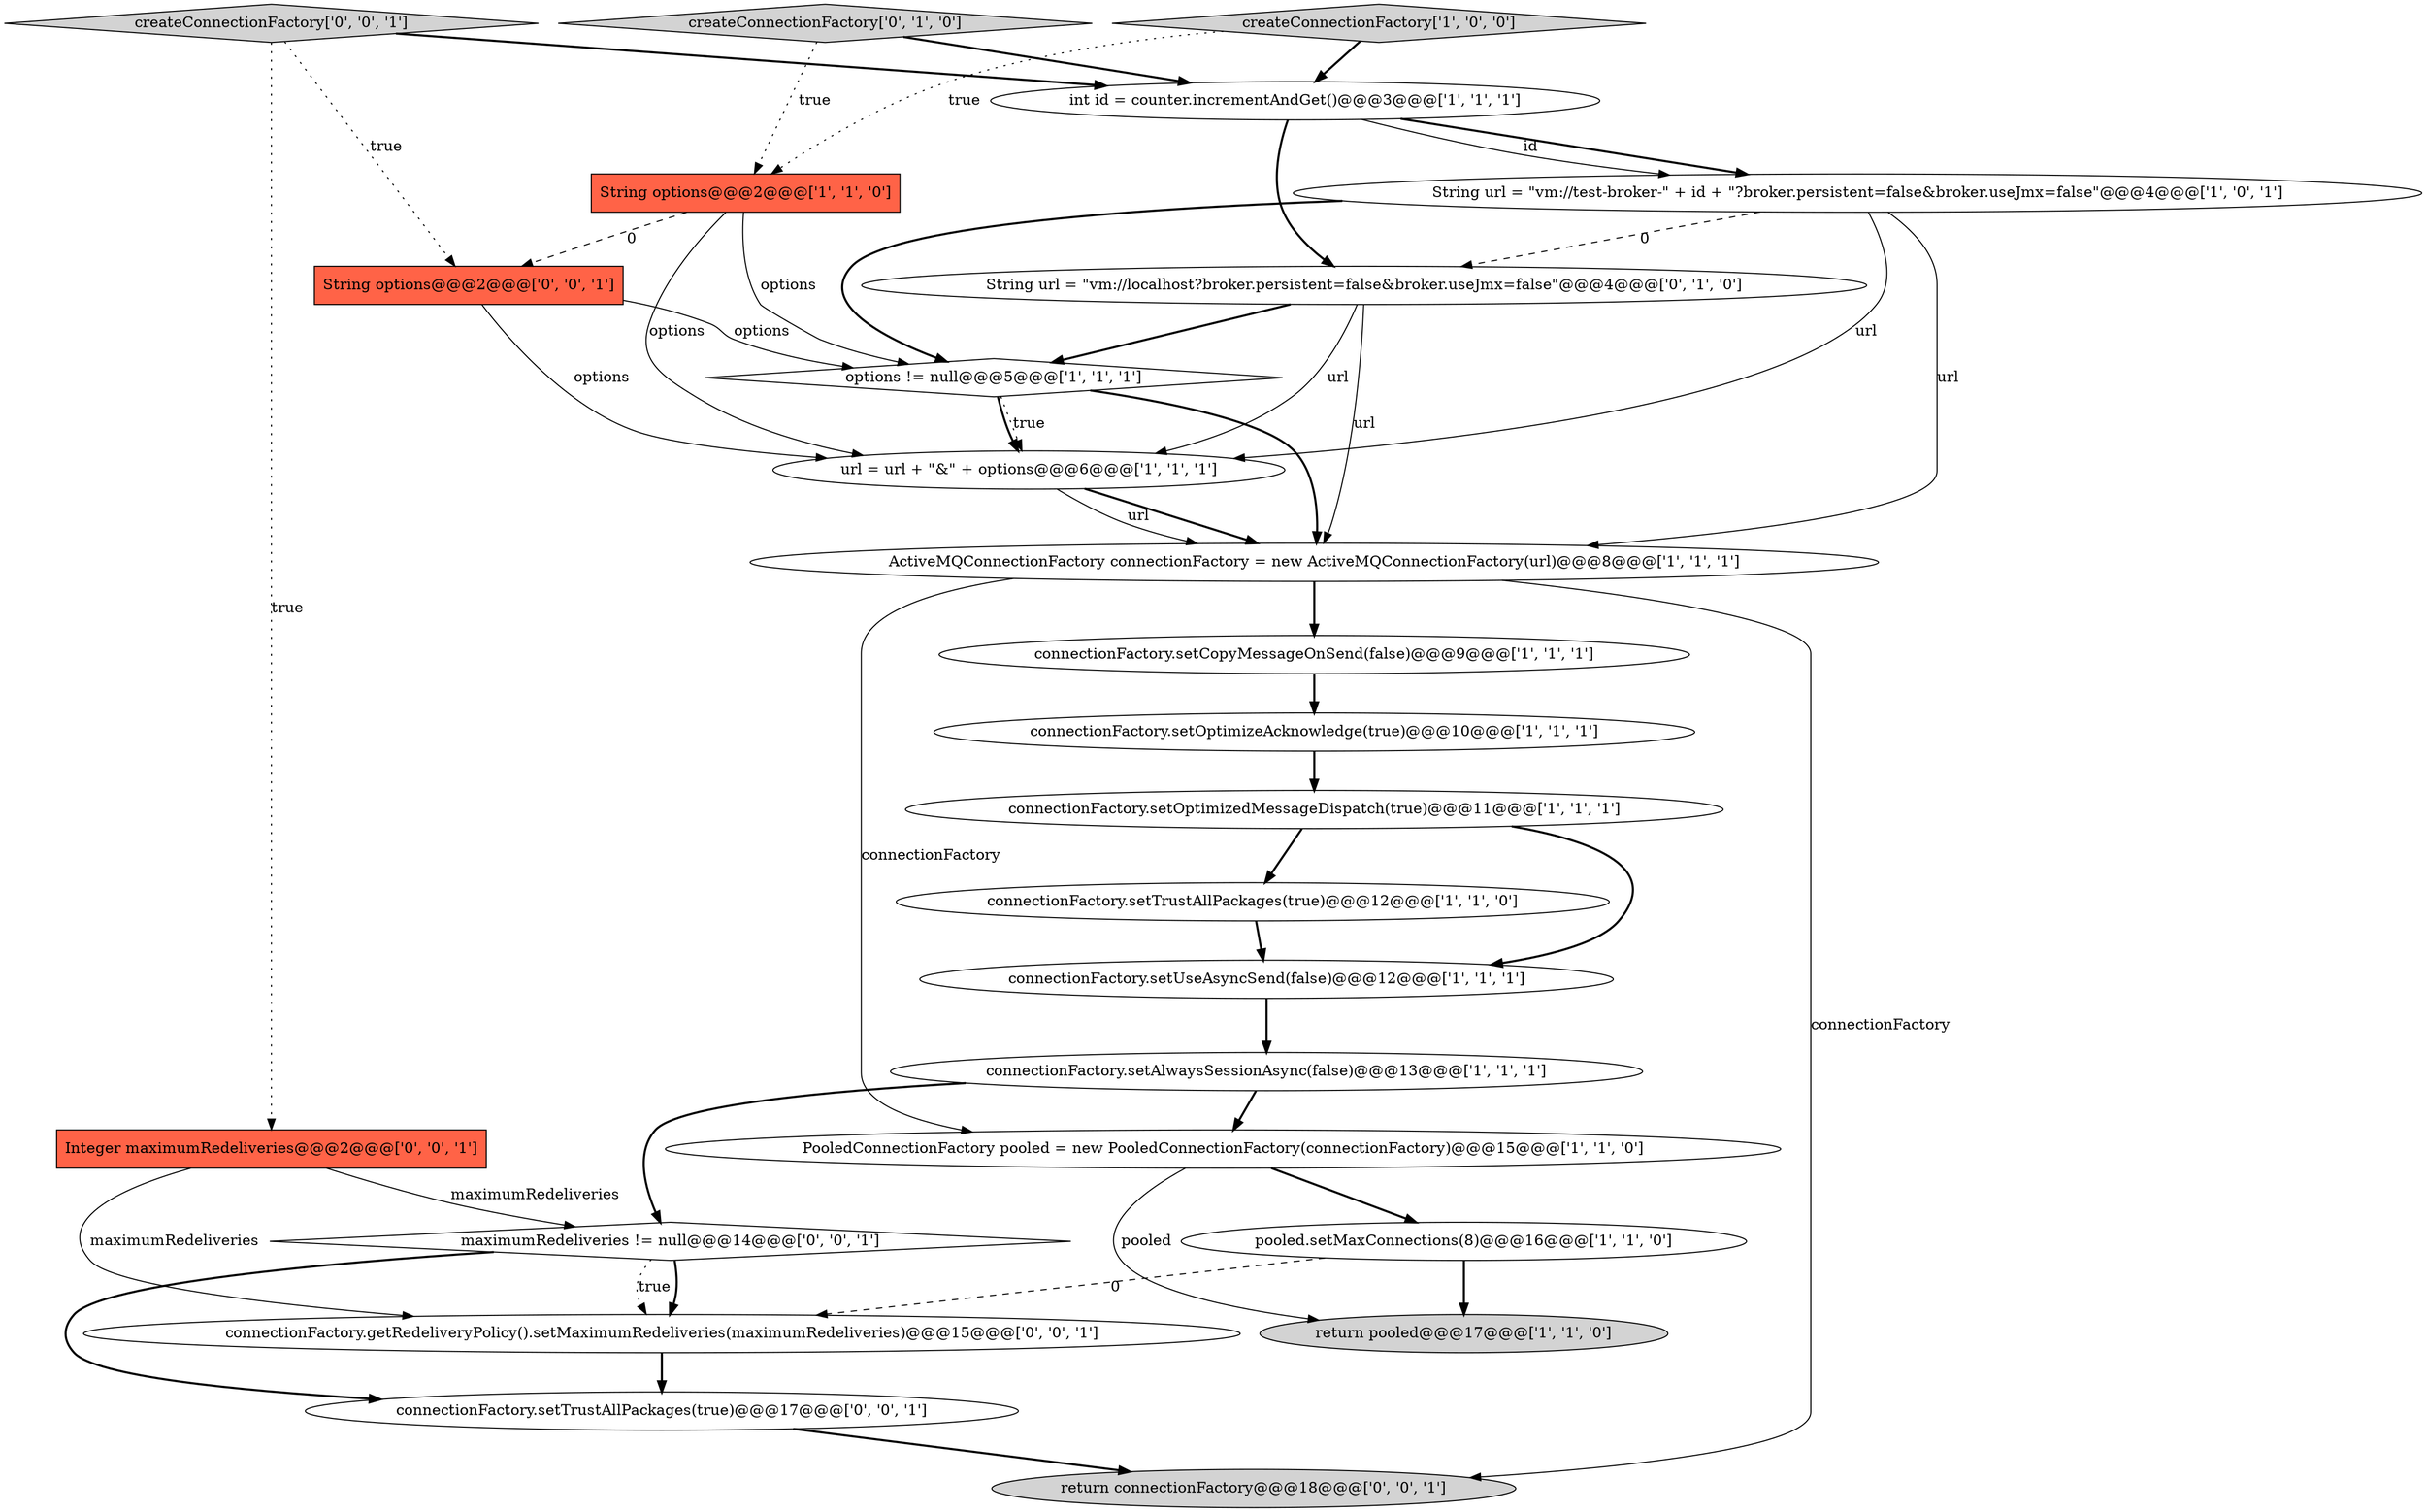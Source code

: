 digraph {
15 [style = filled, label = "connectionFactory.setUseAsyncSend(false)@@@12@@@['1', '1', '1']", fillcolor = white, shape = ellipse image = "AAA0AAABBB1BBB"];
5 [style = filled, label = "pooled.setMaxConnections(8)@@@16@@@['1', '1', '0']", fillcolor = white, shape = ellipse image = "AAA0AAABBB1BBB"];
4 [style = filled, label = "connectionFactory.setOptimizedMessageDispatch(true)@@@11@@@['1', '1', '1']", fillcolor = white, shape = ellipse image = "AAA0AAABBB1BBB"];
8 [style = filled, label = "options != null@@@5@@@['1', '1', '1']", fillcolor = white, shape = diamond image = "AAA0AAABBB1BBB"];
22 [style = filled, label = "String options@@@2@@@['0', '0', '1']", fillcolor = tomato, shape = box image = "AAA0AAABBB3BBB"];
2 [style = filled, label = "createConnectionFactory['1', '0', '0']", fillcolor = lightgray, shape = diamond image = "AAA0AAABBB1BBB"];
21 [style = filled, label = "createConnectionFactory['0', '0', '1']", fillcolor = lightgray, shape = diamond image = "AAA0AAABBB3BBB"];
6 [style = filled, label = "int id = counter.incrementAndGet()@@@3@@@['1', '1', '1']", fillcolor = white, shape = ellipse image = "AAA0AAABBB1BBB"];
0 [style = filled, label = "url = url + \"&\" + options@@@6@@@['1', '1', '1']", fillcolor = white, shape = ellipse image = "AAA0AAABBB1BBB"];
10 [style = filled, label = "String url = \"vm://test-broker-\" + id + \"?broker.persistent=false&broker.useJmx=false\"@@@4@@@['1', '0', '1']", fillcolor = white, shape = ellipse image = "AAA0AAABBB1BBB"];
17 [style = filled, label = "String url = \"vm://localhost?broker.persistent=false&broker.useJmx=false\"@@@4@@@['0', '1', '0']", fillcolor = white, shape = ellipse image = "AAA1AAABBB2BBB"];
3 [style = filled, label = "connectionFactory.setCopyMessageOnSend(false)@@@9@@@['1', '1', '1']", fillcolor = white, shape = ellipse image = "AAA0AAABBB1BBB"];
1 [style = filled, label = "connectionFactory.setOptimizeAcknowledge(true)@@@10@@@['1', '1', '1']", fillcolor = white, shape = ellipse image = "AAA0AAABBB1BBB"];
9 [style = filled, label = "PooledConnectionFactory pooled = new PooledConnectionFactory(connectionFactory)@@@15@@@['1', '1', '0']", fillcolor = white, shape = ellipse image = "AAA0AAABBB1BBB"];
19 [style = filled, label = "connectionFactory.getRedeliveryPolicy().setMaximumRedeliveries(maximumRedeliveries)@@@15@@@['0', '0', '1']", fillcolor = white, shape = ellipse image = "AAA0AAABBB3BBB"];
13 [style = filled, label = "ActiveMQConnectionFactory connectionFactory = new ActiveMQConnectionFactory(url)@@@8@@@['1', '1', '1']", fillcolor = white, shape = ellipse image = "AAA0AAABBB1BBB"];
7 [style = filled, label = "connectionFactory.setAlwaysSessionAsync(false)@@@13@@@['1', '1', '1']", fillcolor = white, shape = ellipse image = "AAA0AAABBB1BBB"];
24 [style = filled, label = "connectionFactory.setTrustAllPackages(true)@@@17@@@['0', '0', '1']", fillcolor = white, shape = ellipse image = "AAA0AAABBB3BBB"];
16 [style = filled, label = "createConnectionFactory['0', '1', '0']", fillcolor = lightgray, shape = diamond image = "AAA0AAABBB2BBB"];
20 [style = filled, label = "Integer maximumRedeliveries@@@2@@@['0', '0', '1']", fillcolor = tomato, shape = box image = "AAA0AAABBB3BBB"];
14 [style = filled, label = "String options@@@2@@@['1', '1', '0']", fillcolor = tomato, shape = box image = "AAA0AAABBB1BBB"];
18 [style = filled, label = "return connectionFactory@@@18@@@['0', '0', '1']", fillcolor = lightgray, shape = ellipse image = "AAA0AAABBB3BBB"];
23 [style = filled, label = "maximumRedeliveries != null@@@14@@@['0', '0', '1']", fillcolor = white, shape = diamond image = "AAA0AAABBB3BBB"];
11 [style = filled, label = "connectionFactory.setTrustAllPackages(true)@@@12@@@['1', '1', '0']", fillcolor = white, shape = ellipse image = "AAA0AAABBB1BBB"];
12 [style = filled, label = "return pooled@@@17@@@['1', '1', '0']", fillcolor = lightgray, shape = ellipse image = "AAA0AAABBB1BBB"];
17->0 [style = solid, label="url"];
7->23 [style = bold, label=""];
14->0 [style = solid, label="options"];
22->8 [style = solid, label="options"];
23->19 [style = bold, label=""];
24->18 [style = bold, label=""];
10->13 [style = solid, label="url"];
8->0 [style = bold, label=""];
23->24 [style = bold, label=""];
7->9 [style = bold, label=""];
4->11 [style = bold, label=""];
23->19 [style = dotted, label="true"];
10->17 [style = dashed, label="0"];
9->12 [style = solid, label="pooled"];
16->14 [style = dotted, label="true"];
10->8 [style = bold, label=""];
21->22 [style = dotted, label="true"];
6->17 [style = bold, label=""];
11->15 [style = bold, label=""];
19->24 [style = bold, label=""];
20->19 [style = solid, label="maximumRedeliveries"];
5->19 [style = dashed, label="0"];
0->13 [style = bold, label=""];
0->13 [style = solid, label="url"];
13->9 [style = solid, label="connectionFactory"];
22->0 [style = solid, label="options"];
15->7 [style = bold, label=""];
2->14 [style = dotted, label="true"];
21->20 [style = dotted, label="true"];
3->1 [style = bold, label=""];
6->10 [style = bold, label=""];
10->0 [style = solid, label="url"];
16->6 [style = bold, label=""];
8->13 [style = bold, label=""];
14->22 [style = dashed, label="0"];
1->4 [style = bold, label=""];
17->13 [style = solid, label="url"];
17->8 [style = bold, label=""];
20->23 [style = solid, label="maximumRedeliveries"];
13->3 [style = bold, label=""];
2->6 [style = bold, label=""];
5->12 [style = bold, label=""];
4->15 [style = bold, label=""];
21->6 [style = bold, label=""];
9->5 [style = bold, label=""];
14->8 [style = solid, label="options"];
8->0 [style = dotted, label="true"];
13->18 [style = solid, label="connectionFactory"];
6->10 [style = solid, label="id"];
}
